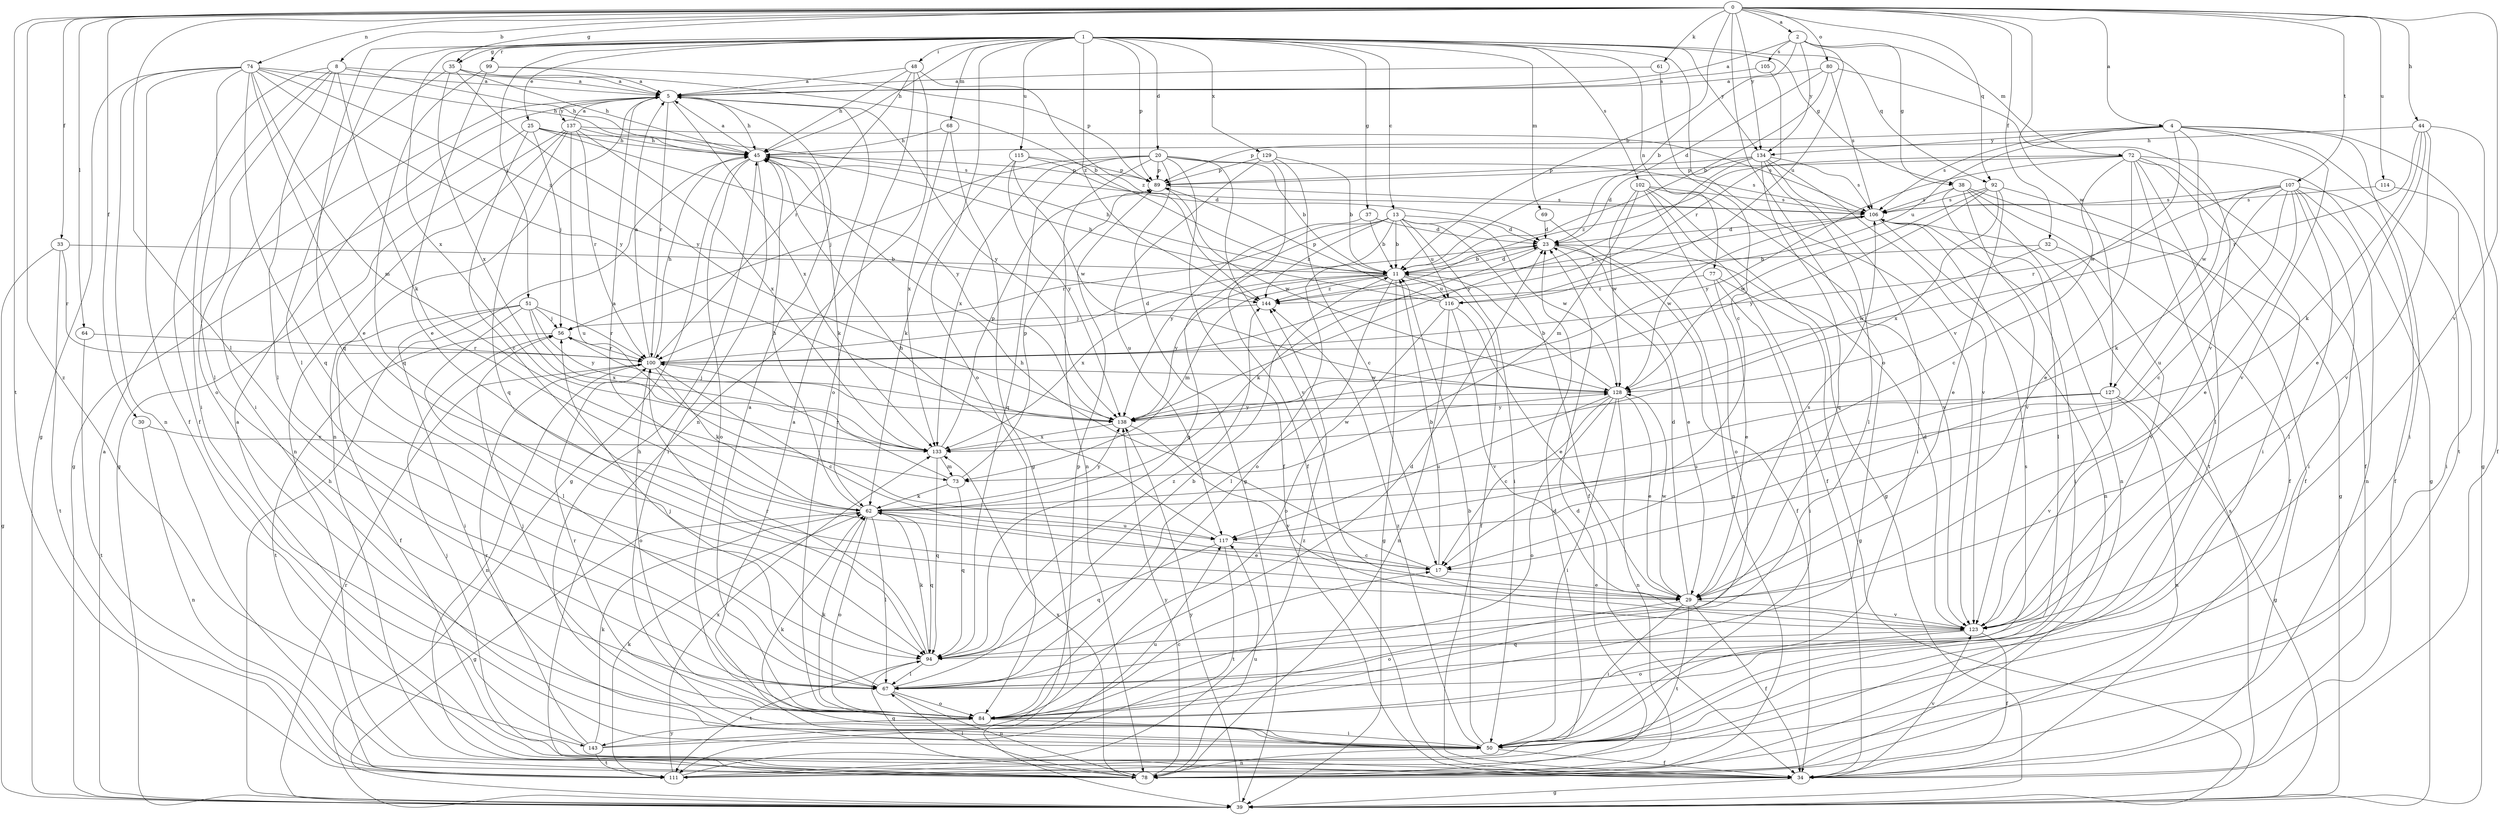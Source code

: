 strict digraph  {
0;
1;
2;
4;
5;
8;
11;
13;
17;
20;
23;
25;
29;
30;
32;
33;
34;
35;
37;
38;
39;
44;
45;
48;
50;
51;
56;
61;
62;
64;
67;
68;
69;
72;
73;
74;
77;
78;
80;
84;
89;
92;
94;
99;
100;
102;
105;
106;
107;
111;
114;
115;
116;
117;
123;
127;
128;
129;
133;
134;
137;
138;
143;
144;
0 -> 2  [label=a];
0 -> 4  [label=a];
0 -> 8  [label=b];
0 -> 11  [label=b];
0 -> 30  [label=f];
0 -> 32  [label=f];
0 -> 33  [label=f];
0 -> 35  [label=g];
0 -> 44  [label=h];
0 -> 61  [label=k];
0 -> 64  [label=l];
0 -> 67  [label=l];
0 -> 74  [label=n];
0 -> 80  [label=o];
0 -> 84  [label=o];
0 -> 92  [label=q];
0 -> 107  [label=t];
0 -> 111  [label=t];
0 -> 114  [label=u];
0 -> 123  [label=v];
0 -> 127  [label=w];
0 -> 134  [label=y];
0 -> 143  [label=z];
1 -> 13  [label=c];
1 -> 20  [label=d];
1 -> 25  [label=e];
1 -> 35  [label=g];
1 -> 37  [label=g];
1 -> 38  [label=g];
1 -> 45  [label=h];
1 -> 48  [label=i];
1 -> 51  [label=j];
1 -> 67  [label=l];
1 -> 68  [label=m];
1 -> 69  [label=m];
1 -> 77  [label=n];
1 -> 84  [label=o];
1 -> 89  [label=p];
1 -> 92  [label=q];
1 -> 94  [label=q];
1 -> 99  [label=r];
1 -> 102  [label=s];
1 -> 115  [label=u];
1 -> 123  [label=v];
1 -> 129  [label=x];
1 -> 133  [label=x];
1 -> 134  [label=y];
1 -> 144  [label=z];
2 -> 5  [label=a];
2 -> 11  [label=b];
2 -> 38  [label=g];
2 -> 72  [label=m];
2 -> 105  [label=s];
2 -> 116  [label=u];
2 -> 134  [label=y];
4 -> 39  [label=g];
4 -> 50  [label=i];
4 -> 89  [label=p];
4 -> 106  [label=s];
4 -> 111  [label=t];
4 -> 116  [label=u];
4 -> 123  [label=v];
4 -> 127  [label=w];
4 -> 128  [label=w];
4 -> 134  [label=y];
5 -> 45  [label=h];
5 -> 78  [label=n];
5 -> 100  [label=r];
5 -> 133  [label=x];
5 -> 137  [label=y];
5 -> 138  [label=y];
8 -> 5  [label=a];
8 -> 34  [label=f];
8 -> 45  [label=h];
8 -> 50  [label=i];
8 -> 62  [label=k];
8 -> 67  [label=l];
8 -> 84  [label=o];
11 -> 23  [label=d];
11 -> 34  [label=f];
11 -> 39  [label=g];
11 -> 45  [label=h];
11 -> 67  [label=l];
11 -> 73  [label=m];
11 -> 116  [label=u];
11 -> 133  [label=x];
11 -> 138  [label=y];
11 -> 144  [label=z];
13 -> 11  [label=b];
13 -> 23  [label=d];
13 -> 34  [label=f];
13 -> 50  [label=i];
13 -> 84  [label=o];
13 -> 94  [label=q];
13 -> 100  [label=r];
13 -> 116  [label=u];
13 -> 128  [label=w];
13 -> 144  [label=z];
17 -> 11  [label=b];
17 -> 29  [label=e];
17 -> 45  [label=h];
20 -> 11  [label=b];
20 -> 34  [label=f];
20 -> 39  [label=g];
20 -> 56  [label=j];
20 -> 78  [label=n];
20 -> 89  [label=p];
20 -> 94  [label=q];
20 -> 106  [label=s];
20 -> 123  [label=v];
20 -> 133  [label=x];
23 -> 11  [label=b];
23 -> 29  [label=e];
23 -> 34  [label=f];
23 -> 62  [label=k];
25 -> 17  [label=c];
25 -> 39  [label=g];
25 -> 45  [label=h];
25 -> 56  [label=j];
25 -> 106  [label=s];
25 -> 138  [label=y];
29 -> 23  [label=d];
29 -> 34  [label=f];
29 -> 50  [label=i];
29 -> 84  [label=o];
29 -> 106  [label=s];
29 -> 111  [label=t];
29 -> 123  [label=v];
29 -> 128  [label=w];
30 -> 78  [label=n];
30 -> 133  [label=x];
32 -> 11  [label=b];
32 -> 123  [label=v];
32 -> 128  [label=w];
33 -> 11  [label=b];
33 -> 39  [label=g];
33 -> 100  [label=r];
33 -> 111  [label=t];
34 -> 39  [label=g];
34 -> 56  [label=j];
34 -> 123  [label=v];
35 -> 5  [label=a];
35 -> 11  [label=b];
35 -> 45  [label=h];
35 -> 50  [label=i];
35 -> 133  [label=x];
35 -> 138  [label=y];
37 -> 11  [label=b];
37 -> 23  [label=d];
37 -> 138  [label=y];
38 -> 34  [label=f];
38 -> 39  [label=g];
38 -> 67  [label=l];
38 -> 78  [label=n];
38 -> 106  [label=s];
38 -> 123  [label=v];
39 -> 5  [label=a];
39 -> 45  [label=h];
39 -> 100  [label=r];
39 -> 106  [label=s];
39 -> 138  [label=y];
44 -> 29  [label=e];
44 -> 34  [label=f];
44 -> 45  [label=h];
44 -> 62  [label=k];
44 -> 100  [label=r];
44 -> 123  [label=v];
45 -> 5  [label=a];
45 -> 39  [label=g];
45 -> 50  [label=i];
45 -> 62  [label=k];
45 -> 84  [label=o];
45 -> 89  [label=p];
48 -> 5  [label=a];
48 -> 45  [label=h];
48 -> 78  [label=n];
48 -> 84  [label=o];
48 -> 100  [label=r];
48 -> 144  [label=z];
50 -> 5  [label=a];
50 -> 11  [label=b];
50 -> 34  [label=f];
50 -> 45  [label=h];
50 -> 62  [label=k];
50 -> 78  [label=n];
50 -> 144  [label=z];
51 -> 34  [label=f];
51 -> 50  [label=i];
51 -> 56  [label=j];
51 -> 67  [label=l];
51 -> 100  [label=r];
51 -> 133  [label=x];
51 -> 138  [label=y];
56 -> 100  [label=r];
56 -> 111  [label=t];
61 -> 5  [label=a];
61 -> 17  [label=c];
62 -> 5  [label=a];
62 -> 29  [label=e];
62 -> 39  [label=g];
62 -> 45  [label=h];
62 -> 67  [label=l];
62 -> 84  [label=o];
62 -> 94  [label=q];
62 -> 117  [label=u];
62 -> 138  [label=y];
64 -> 100  [label=r];
64 -> 111  [label=t];
67 -> 11  [label=b];
67 -> 23  [label=d];
67 -> 56  [label=j];
67 -> 78  [label=n];
67 -> 84  [label=o];
68 -> 39  [label=g];
68 -> 45  [label=h];
68 -> 133  [label=x];
69 -> 23  [label=d];
69 -> 78  [label=n];
72 -> 17  [label=c];
72 -> 29  [label=e];
72 -> 34  [label=f];
72 -> 39  [label=g];
72 -> 50  [label=i];
72 -> 67  [label=l];
72 -> 89  [label=p];
72 -> 111  [label=t];
72 -> 138  [label=y];
72 -> 144  [label=z];
73 -> 62  [label=k];
73 -> 89  [label=p];
73 -> 94  [label=q];
73 -> 100  [label=r];
74 -> 5  [label=a];
74 -> 29  [label=e];
74 -> 34  [label=f];
74 -> 39  [label=g];
74 -> 45  [label=h];
74 -> 67  [label=l];
74 -> 73  [label=m];
74 -> 78  [label=n];
74 -> 94  [label=q];
74 -> 138  [label=y];
74 -> 144  [label=z];
77 -> 29  [label=e];
77 -> 39  [label=g];
77 -> 50  [label=i];
77 -> 144  [label=z];
78 -> 23  [label=d];
78 -> 67  [label=l];
78 -> 94  [label=q];
78 -> 117  [label=u];
78 -> 133  [label=x];
78 -> 138  [label=y];
80 -> 5  [label=a];
80 -> 11  [label=b];
80 -> 23  [label=d];
80 -> 106  [label=s];
80 -> 123  [label=v];
84 -> 5  [label=a];
84 -> 17  [label=c];
84 -> 50  [label=i];
84 -> 56  [label=j];
84 -> 62  [label=k];
84 -> 100  [label=r];
84 -> 106  [label=s];
84 -> 143  [label=y];
89 -> 106  [label=s];
89 -> 128  [label=w];
92 -> 29  [label=e];
92 -> 34  [label=f];
92 -> 106  [label=s];
92 -> 128  [label=w];
92 -> 133  [label=x];
92 -> 138  [label=y];
94 -> 62  [label=k];
94 -> 67  [label=l];
94 -> 100  [label=r];
94 -> 111  [label=t];
94 -> 144  [label=z];
99 -> 5  [label=a];
99 -> 29  [label=e];
99 -> 89  [label=p];
99 -> 94  [label=q];
100 -> 5  [label=a];
100 -> 17  [label=c];
100 -> 23  [label=d];
100 -> 45  [label=h];
100 -> 62  [label=k];
100 -> 78  [label=n];
100 -> 84  [label=o];
100 -> 128  [label=w];
102 -> 34  [label=f];
102 -> 39  [label=g];
102 -> 73  [label=m];
102 -> 84  [label=o];
102 -> 106  [label=s];
102 -> 123  [label=v];
102 -> 128  [label=w];
105 -> 5  [label=a];
105 -> 100  [label=r];
106 -> 23  [label=d];
106 -> 50  [label=i];
106 -> 78  [label=n];
106 -> 128  [label=w];
107 -> 17  [label=c];
107 -> 29  [label=e];
107 -> 34  [label=f];
107 -> 50  [label=i];
107 -> 62  [label=k];
107 -> 67  [label=l];
107 -> 78  [label=n];
107 -> 100  [label=r];
107 -> 106  [label=s];
107 -> 117  [label=u];
111 -> 23  [label=d];
111 -> 62  [label=k];
111 -> 133  [label=x];
111 -> 144  [label=z];
114 -> 50  [label=i];
114 -> 106  [label=s];
115 -> 23  [label=d];
115 -> 62  [label=k];
115 -> 89  [label=p];
115 -> 128  [label=w];
115 -> 138  [label=y];
116 -> 29  [label=e];
116 -> 45  [label=h];
116 -> 78  [label=n];
116 -> 84  [label=o];
116 -> 89  [label=p];
116 -> 123  [label=v];
117 -> 17  [label=c];
117 -> 45  [label=h];
117 -> 94  [label=q];
117 -> 111  [label=t];
123 -> 23  [label=d];
123 -> 34  [label=f];
123 -> 84  [label=o];
123 -> 94  [label=q];
127 -> 39  [label=g];
127 -> 78  [label=n];
127 -> 117  [label=u];
127 -> 123  [label=v];
127 -> 138  [label=y];
128 -> 11  [label=b];
128 -> 17  [label=c];
128 -> 29  [label=e];
128 -> 50  [label=i];
128 -> 78  [label=n];
128 -> 84  [label=o];
128 -> 117  [label=u];
128 -> 138  [label=y];
129 -> 11  [label=b];
129 -> 17  [label=c];
129 -> 34  [label=f];
129 -> 89  [label=p];
129 -> 117  [label=u];
133 -> 73  [label=m];
133 -> 89  [label=p];
133 -> 94  [label=q];
133 -> 128  [label=w];
134 -> 23  [label=d];
134 -> 50  [label=i];
134 -> 67  [label=l];
134 -> 89  [label=p];
134 -> 94  [label=q];
134 -> 106  [label=s];
134 -> 123  [label=v];
134 -> 138  [label=y];
137 -> 5  [label=a];
137 -> 39  [label=g];
137 -> 45  [label=h];
137 -> 78  [label=n];
137 -> 94  [label=q];
137 -> 100  [label=r];
137 -> 106  [label=s];
137 -> 117  [label=u];
137 -> 133  [label=x];
138 -> 56  [label=j];
138 -> 123  [label=v];
138 -> 133  [label=x];
143 -> 5  [label=a];
143 -> 62  [label=k];
143 -> 89  [label=p];
143 -> 100  [label=r];
143 -> 111  [label=t];
143 -> 117  [label=u];
144 -> 56  [label=j];
144 -> 106  [label=s];
}
